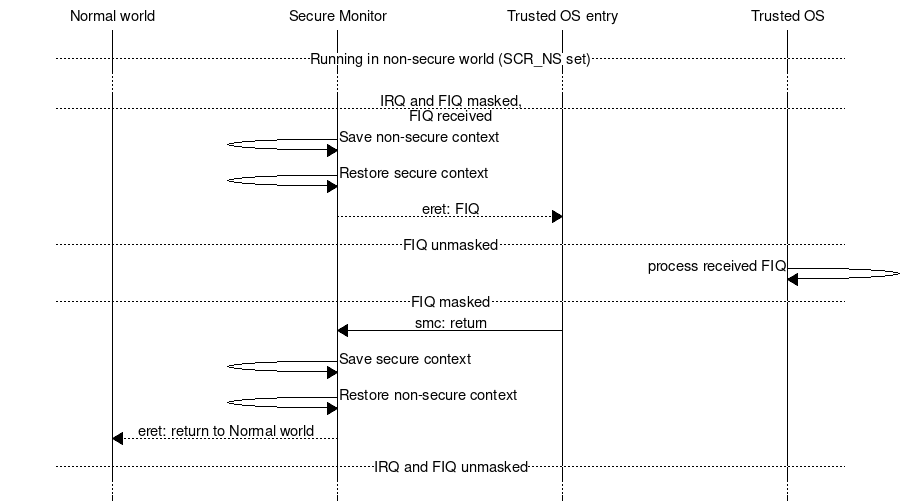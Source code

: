 msc {
	hscale = "1.5", wordwraparcs = on;

	a [label="Normal world"], b [label="Secure Monitor"],
	c [label="Trusted OS entry"], d [label="Trusted OS"];


	||| ;
	--- [ label = "Running in non-secure world (SCR_NS set)" ];
	... ;
	--- [ label = "IRQ and FIQ masked,\nFIQ received" ];
	b=>b [ label = "Save non-secure context" ];
	b=>b [ label = "Restore secure context" ];
	b>>c [ label = "eret: FIQ" ];
	--- [ label = "FIQ unmasked" ];
	d=>d [ label = "process received FIQ" ];
	--- [ label = "FIQ masked" ];
	c=>b [ label = "smc: return" ];
	b=>b [ label = "Save secure context" ];
	b=>b [ label = "Restore non-secure context" ];
	b>>a [ label = "eret: return to Normal world" ];
	--- [ label = "IRQ and FIQ unmasked" ];
	... ;
}
